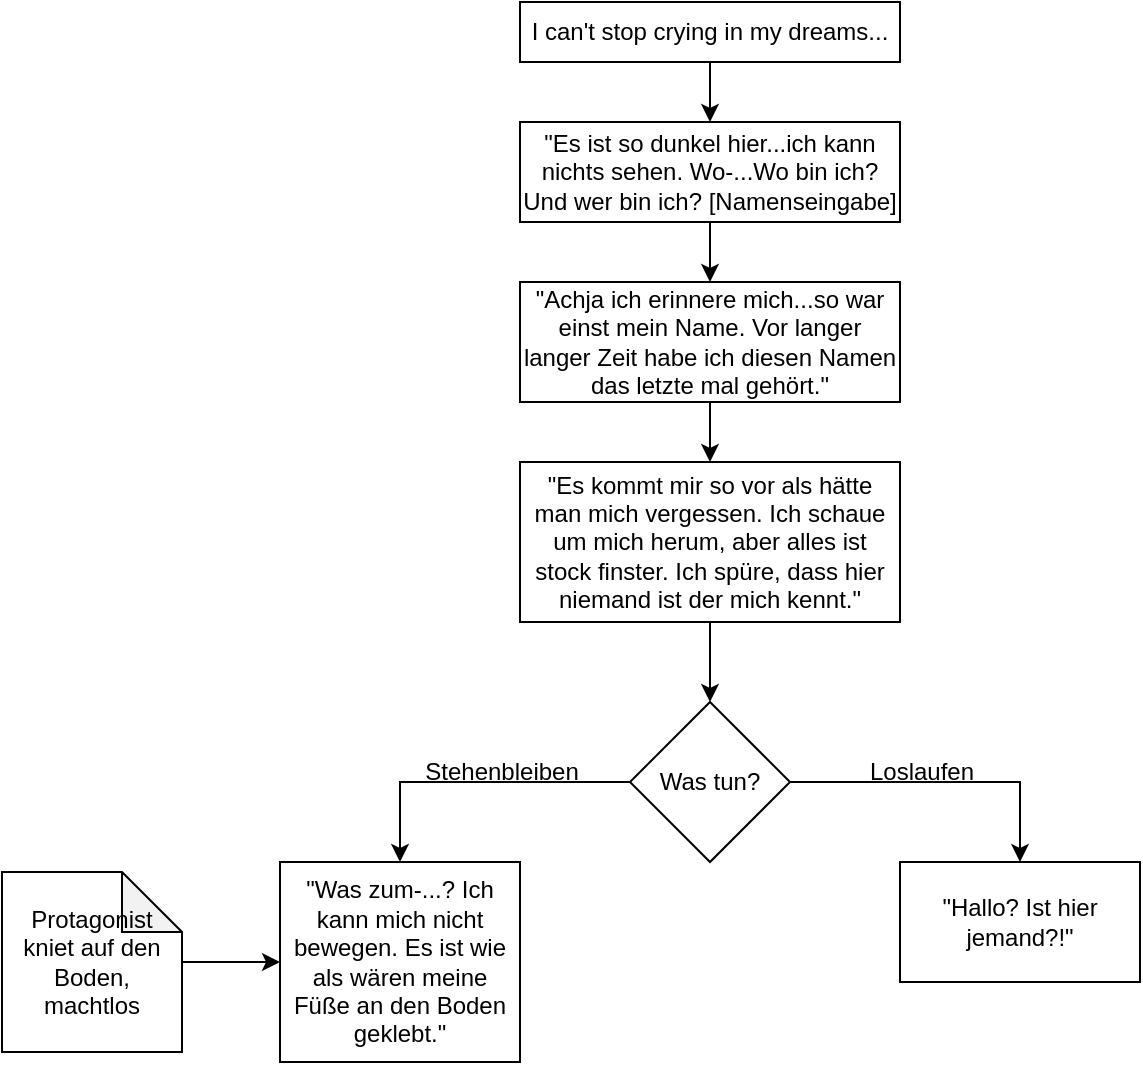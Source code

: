 <mxfile version="16.5.1" type="device"><diagram id="z4ZLS7N-o_2i2GEfKl5t" name="Seite-1"><mxGraphModel dx="981" dy="597" grid="1" gridSize="10" guides="1" tooltips="1" connect="1" arrows="1" fold="1" page="1" pageScale="1" pageWidth="827" pageHeight="1169" math="0" shadow="0"><root><mxCell id="0"/><mxCell id="1" parent="0"/><mxCell id="5lzyu3FjaHL3Zc5nM7xo-7" style="edgeStyle=orthogonalEdgeStyle;rounded=0;orthogonalLoop=1;jettySize=auto;html=1;entryX=0.5;entryY=0;entryDx=0;entryDy=0;" edge="1" parent="1" source="5lzyu3FjaHL3Zc5nM7xo-1" target="5lzyu3FjaHL3Zc5nM7xo-6"><mxGeometry relative="1" as="geometry"/></mxCell><mxCell id="5lzyu3FjaHL3Zc5nM7xo-1" value="I can't stop crying in my dreams..." style="rounded=0;whiteSpace=wrap;html=1;" vertex="1" parent="1"><mxGeometry x="319" y="30" width="190" height="30" as="geometry"/></mxCell><mxCell id="5lzyu3FjaHL3Zc5nM7xo-9" style="edgeStyle=orthogonalEdgeStyle;rounded=0;orthogonalLoop=1;jettySize=auto;html=1;entryX=0.5;entryY=0;entryDx=0;entryDy=0;" edge="1" parent="1" source="5lzyu3FjaHL3Zc5nM7xo-6" target="5lzyu3FjaHL3Zc5nM7xo-8"><mxGeometry relative="1" as="geometry"/></mxCell><mxCell id="5lzyu3FjaHL3Zc5nM7xo-6" value="&quot;Es ist so dunkel hier...ich kann nichts sehen. Wo-...Wo bin ich? Und wer bin ich? [Namenseingabe]" style="rounded=0;whiteSpace=wrap;html=1;" vertex="1" parent="1"><mxGeometry x="319" y="90" width="190" height="50" as="geometry"/></mxCell><mxCell id="5lzyu3FjaHL3Zc5nM7xo-11" style="edgeStyle=orthogonalEdgeStyle;rounded=0;orthogonalLoop=1;jettySize=auto;html=1;entryX=0.5;entryY=0;entryDx=0;entryDy=0;" edge="1" parent="1" source="5lzyu3FjaHL3Zc5nM7xo-8" target="5lzyu3FjaHL3Zc5nM7xo-10"><mxGeometry relative="1" as="geometry"/></mxCell><mxCell id="5lzyu3FjaHL3Zc5nM7xo-8" value="&quot;Achja ich erinnere mich...so war einst mein Name. Vor langer langer Zeit habe ich diesen Namen das letzte mal gehört.&quot;" style="rounded=0;whiteSpace=wrap;html=1;" vertex="1" parent="1"><mxGeometry x="319" y="170" width="190" height="60" as="geometry"/></mxCell><mxCell id="5lzyu3FjaHL3Zc5nM7xo-14" style="edgeStyle=orthogonalEdgeStyle;rounded=0;orthogonalLoop=1;jettySize=auto;html=1;entryX=0.5;entryY=0;entryDx=0;entryDy=0;" edge="1" parent="1" source="5lzyu3FjaHL3Zc5nM7xo-10" target="5lzyu3FjaHL3Zc5nM7xo-13"><mxGeometry relative="1" as="geometry"/></mxCell><mxCell id="5lzyu3FjaHL3Zc5nM7xo-10" value="&quot;Es kommt mir so vor als hätte man mich vergessen. Ich schaue um mich herum, aber alles ist stock finster. Ich spüre, dass hier niemand ist der mich kennt.&quot;" style="rounded=0;whiteSpace=wrap;html=1;" vertex="1" parent="1"><mxGeometry x="319" y="260" width="190" height="80" as="geometry"/></mxCell><mxCell id="5lzyu3FjaHL3Zc5nM7xo-17" style="edgeStyle=orthogonalEdgeStyle;rounded=0;orthogonalLoop=1;jettySize=auto;html=1;entryX=0.5;entryY=0;entryDx=0;entryDy=0;" edge="1" parent="1" source="5lzyu3FjaHL3Zc5nM7xo-13" target="5lzyu3FjaHL3Zc5nM7xo-16"><mxGeometry relative="1" as="geometry"/></mxCell><mxCell id="5lzyu3FjaHL3Zc5nM7xo-19" style="edgeStyle=orthogonalEdgeStyle;rounded=0;orthogonalLoop=1;jettySize=auto;html=1;entryX=0.5;entryY=0;entryDx=0;entryDy=0;" edge="1" parent="1" source="5lzyu3FjaHL3Zc5nM7xo-13" target="5lzyu3FjaHL3Zc5nM7xo-18"><mxGeometry relative="1" as="geometry"/></mxCell><mxCell id="5lzyu3FjaHL3Zc5nM7xo-13" value="Was tun?" style="rhombus;whiteSpace=wrap;html=1;" vertex="1" parent="1"><mxGeometry x="374" y="380" width="80" height="80" as="geometry"/></mxCell><mxCell id="5lzyu3FjaHL3Zc5nM7xo-16" value="&quot;Was zum-...? Ich kann mich nicht bewegen. Es ist wie als wären meine Füße an den Boden geklebt.&quot;" style="rounded=0;whiteSpace=wrap;html=1;" vertex="1" parent="1"><mxGeometry x="199" y="460" width="120" height="100" as="geometry"/></mxCell><mxCell id="5lzyu3FjaHL3Zc5nM7xo-18" value="&quot;Hallo? Ist hier jemand?!&quot;" style="rounded=0;whiteSpace=wrap;html=1;" vertex="1" parent="1"><mxGeometry x="509" y="460" width="120" height="60" as="geometry"/></mxCell><mxCell id="5lzyu3FjaHL3Zc5nM7xo-20" value="Stehenbleiben" style="text;html=1;strokeColor=none;fillColor=none;align=center;verticalAlign=middle;whiteSpace=wrap;rounded=0;" vertex="1" parent="1"><mxGeometry x="280" y="400" width="60" height="30" as="geometry"/></mxCell><mxCell id="5lzyu3FjaHL3Zc5nM7xo-21" value="Loslaufen" style="text;html=1;strokeColor=none;fillColor=none;align=center;verticalAlign=middle;whiteSpace=wrap;rounded=0;" vertex="1" parent="1"><mxGeometry x="490" y="400" width="60" height="30" as="geometry"/></mxCell><mxCell id="5lzyu3FjaHL3Zc5nM7xo-23" style="edgeStyle=orthogonalEdgeStyle;rounded=0;orthogonalLoop=1;jettySize=auto;html=1;entryX=0;entryY=0.5;entryDx=0;entryDy=0;" edge="1" parent="1" source="5lzyu3FjaHL3Zc5nM7xo-22" target="5lzyu3FjaHL3Zc5nM7xo-16"><mxGeometry relative="1" as="geometry"/></mxCell><mxCell id="5lzyu3FjaHL3Zc5nM7xo-22" value="Protagonist kniet auf den Boden, machtlos" style="shape=note;whiteSpace=wrap;html=1;backgroundOutline=1;darkOpacity=0.05;rotation=0;" vertex="1" parent="1"><mxGeometry x="60" y="465" width="90" height="90" as="geometry"/></mxCell></root></mxGraphModel></diagram></mxfile>